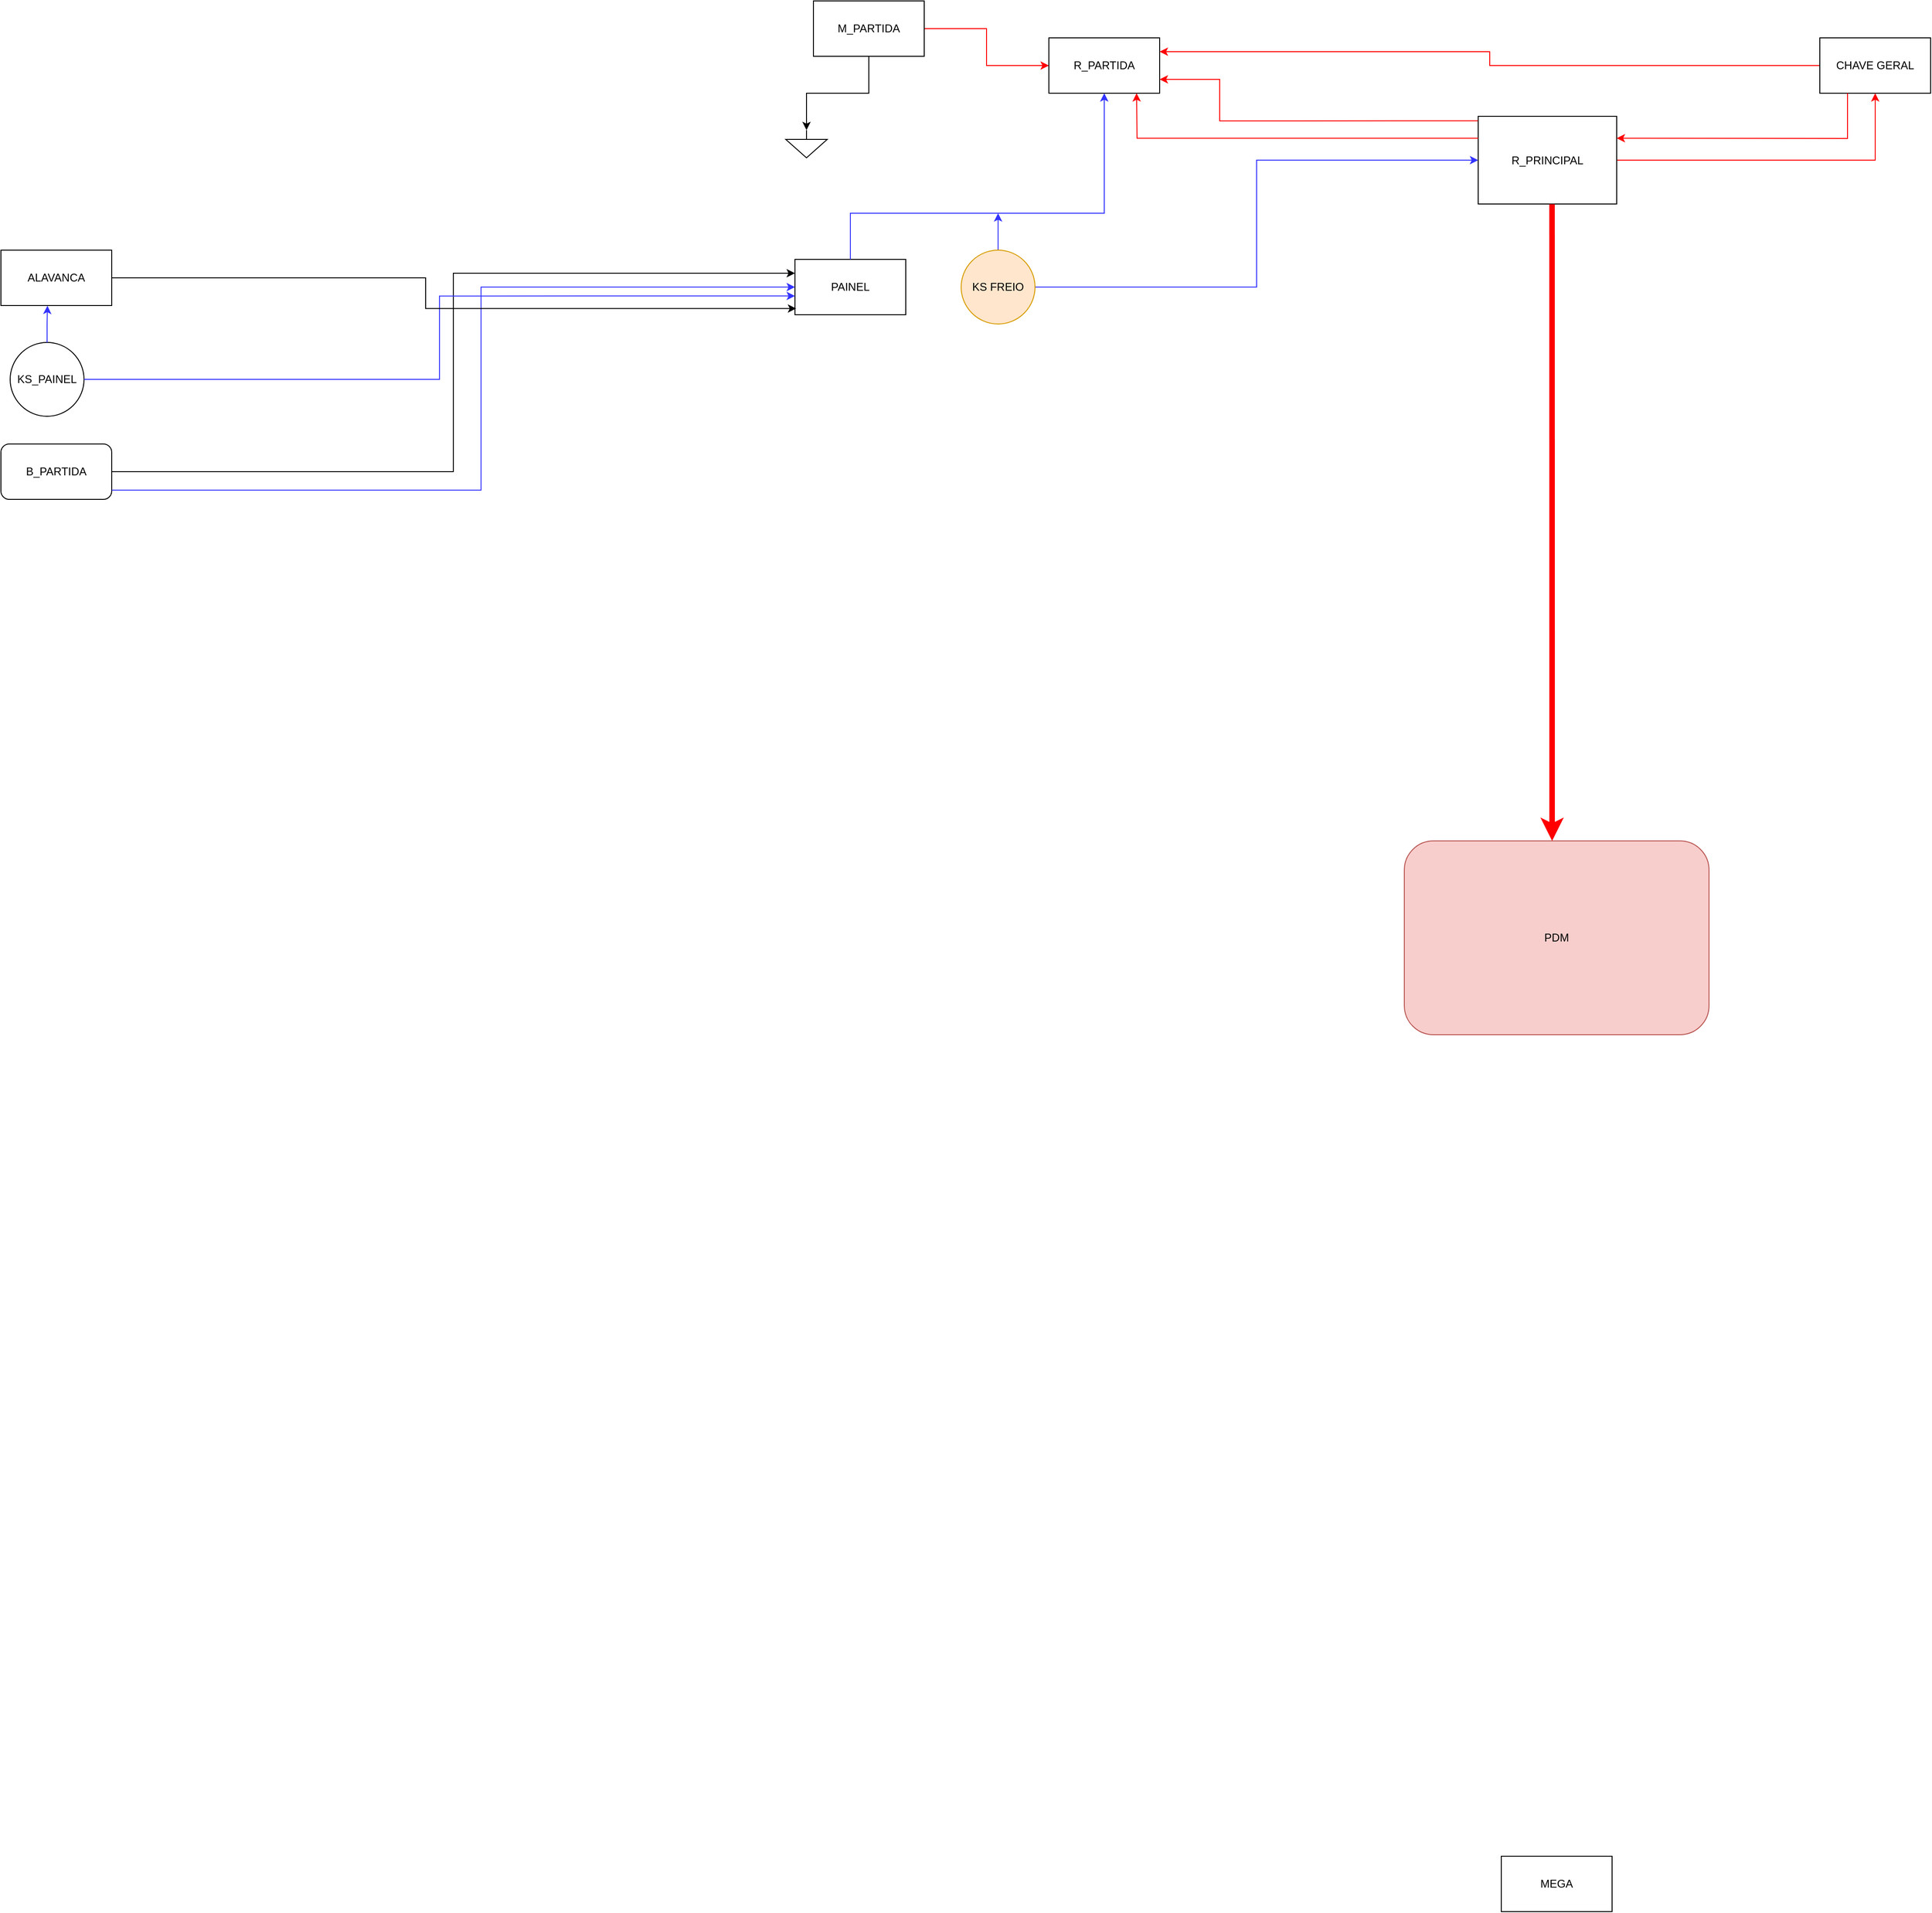 <mxfile version="25.0.3">
  <diagram name="Page-1" id="UuQA1Ld9MNjJxdOxv1tu">
    <mxGraphModel dx="1839" dy="514" grid="1" gridSize="10" guides="1" tooltips="1" connect="1" arrows="1" fold="1" page="1" pageScale="1" pageWidth="850" pageHeight="1100" math="0" shadow="0">
      <root>
        <mxCell id="0" />
        <mxCell id="1" parent="0" />
        <mxCell id="WDQ58JpOzV6km5oKxnGy-1" value="MEGA" style="rounded=0;whiteSpace=wrap;html=1;" parent="1" vertex="1">
          <mxGeometry x="795" y="2080" width="120" height="60" as="geometry" />
        </mxCell>
        <mxCell id="WDQ58JpOzV6km5oKxnGy-2" value="PDM" style="rounded=1;whiteSpace=wrap;html=1;fillColor=#f8cecc;strokeColor=#b85450;" parent="1" vertex="1">
          <mxGeometry x="690" y="980" width="330" height="210" as="geometry" />
        </mxCell>
        <mxCell id="WDQ58JpOzV6km5oKxnGy-5" style="edgeStyle=orthogonalEdgeStyle;rounded=0;orthogonalLoop=1;jettySize=auto;html=1;strokeColor=#FF0000;" parent="1" source="WDQ58JpOzV6km5oKxnGy-3" target="WDQ58JpOzV6km5oKxnGy-4" edge="1">
          <mxGeometry relative="1" as="geometry" />
        </mxCell>
        <mxCell id="WDQ58JpOzV6km5oKxnGy-3" value="M_PARTIDA" style="rounded=0;whiteSpace=wrap;html=1;" parent="1" vertex="1">
          <mxGeometry x="50" y="70" width="120" height="60" as="geometry" />
        </mxCell>
        <mxCell id="WDQ58JpOzV6km5oKxnGy-4" value="R_PARTIDA" style="rounded=0;whiteSpace=wrap;html=1;" parent="1" vertex="1">
          <mxGeometry x="305" y="110" width="120" height="60" as="geometry" />
        </mxCell>
        <mxCell id="WDQ58JpOzV6km5oKxnGy-6" value="" style="pointerEvents=1;verticalLabelPosition=bottom;shadow=0;dashed=0;align=center;html=1;verticalAlign=top;shape=mxgraph.electrical.signal_sources.signal_ground;" parent="1" vertex="1">
          <mxGeometry x="20" y="210" width="45" height="30" as="geometry" />
        </mxCell>
        <mxCell id="WDQ58JpOzV6km5oKxnGy-7" style="edgeStyle=orthogonalEdgeStyle;rounded=0;orthogonalLoop=1;jettySize=auto;html=1;entryX=0.5;entryY=0;entryDx=0;entryDy=0;entryPerimeter=0;" parent="1" source="WDQ58JpOzV6km5oKxnGy-3" target="WDQ58JpOzV6km5oKxnGy-6" edge="1">
          <mxGeometry relative="1" as="geometry" />
        </mxCell>
        <mxCell id="WDQ58JpOzV6km5oKxnGy-9" style="edgeStyle=orthogonalEdgeStyle;rounded=0;orthogonalLoop=1;jettySize=auto;html=1;entryX=1;entryY=0.25;entryDx=0;entryDy=0;strokeColor=#FF0000;" parent="1" source="WDQ58JpOzV6km5oKxnGy-8" target="WDQ58JpOzV6km5oKxnGy-4" edge="1">
          <mxGeometry relative="1" as="geometry" />
        </mxCell>
        <mxCell id="WDQ58JpOzV6km5oKxnGy-8" value="CHAVE GERAL" style="rounded=0;whiteSpace=wrap;html=1;" parent="1" vertex="1">
          <mxGeometry x="1140" y="110" width="120" height="60" as="geometry" />
        </mxCell>
        <mxCell id="WDQ58JpOzV6km5oKxnGy-10" value="PAINEL" style="rounded=0;whiteSpace=wrap;html=1;" parent="1" vertex="1">
          <mxGeometry x="30" y="350" width="120" height="60" as="geometry" />
        </mxCell>
        <mxCell id="WDQ58JpOzV6km5oKxnGy-16" style="edgeStyle=orthogonalEdgeStyle;rounded=0;orthogonalLoop=1;jettySize=auto;html=1;strokeColor=#3333FF;" parent="1" source="WDQ58JpOzV6km5oKxnGy-12" edge="1">
          <mxGeometry relative="1" as="geometry">
            <mxPoint x="250" y="300" as="targetPoint" />
          </mxGeometry>
        </mxCell>
        <mxCell id="WDQ58JpOzV6km5oKxnGy-21" style="edgeStyle=orthogonalEdgeStyle;rounded=0;orthogonalLoop=1;jettySize=auto;html=1;entryX=0;entryY=0.5;entryDx=0;entryDy=0;strokeColor=#3333FF;" parent="1" source="WDQ58JpOzV6km5oKxnGy-12" target="WDQ58JpOzV6km5oKxnGy-17" edge="1">
          <mxGeometry relative="1" as="geometry" />
        </mxCell>
        <mxCell id="WDQ58JpOzV6km5oKxnGy-12" value="KS FREIO" style="ellipse;whiteSpace=wrap;html=1;fillColor=#ffe6cc;strokeColor=#d79b00;" parent="1" vertex="1">
          <mxGeometry x="210" y="340" width="80" height="80" as="geometry" />
        </mxCell>
        <mxCell id="WDQ58JpOzV6km5oKxnGy-15" value="" style="endArrow=classic;html=1;rounded=0;exitX=0.5;exitY=0;exitDx=0;exitDy=0;entryX=0.5;entryY=1;entryDx=0;entryDy=0;strokeColor=#3333FF;" parent="1" source="WDQ58JpOzV6km5oKxnGy-10" target="WDQ58JpOzV6km5oKxnGy-4" edge="1">
          <mxGeometry width="50" height="50" relative="1" as="geometry">
            <mxPoint x="610" y="210" as="sourcePoint" />
            <mxPoint x="660" y="160" as="targetPoint" />
            <Array as="points">
              <mxPoint x="90" y="300" />
              <mxPoint x="365" y="300" />
            </Array>
          </mxGeometry>
        </mxCell>
        <mxCell id="WDQ58JpOzV6km5oKxnGy-22" style="edgeStyle=orthogonalEdgeStyle;rounded=0;orthogonalLoop=1;jettySize=auto;html=1;entryX=0.5;entryY=1;entryDx=0;entryDy=0;strokeColor=#FF0000;" parent="1" source="WDQ58JpOzV6km5oKxnGy-17" target="WDQ58JpOzV6km5oKxnGy-8" edge="1">
          <mxGeometry relative="1" as="geometry" />
        </mxCell>
        <mxCell id="WDQ58JpOzV6km5oKxnGy-17" value="R_PRINCIPAL" style="rounded=0;whiteSpace=wrap;html=1;" parent="1" vertex="1">
          <mxGeometry x="770" y="195" width="150" height="95" as="geometry" />
        </mxCell>
        <mxCell id="WDQ58JpOzV6km5oKxnGy-18" style="edgeStyle=orthogonalEdgeStyle;rounded=0;orthogonalLoop=1;jettySize=auto;html=1;strokeColor=#FF0000;exitX=0;exitY=0.25;exitDx=0;exitDy=0;" parent="1" source="WDQ58JpOzV6km5oKxnGy-17" edge="1">
          <mxGeometry relative="1" as="geometry">
            <mxPoint x="400" y="170" as="targetPoint" />
          </mxGeometry>
        </mxCell>
        <mxCell id="WDQ58JpOzV6km5oKxnGy-20" value="" style="endArrow=classic;html=1;rounded=0;exitX=0.25;exitY=1;exitDx=0;exitDy=0;entryX=1;entryY=0.25;entryDx=0;entryDy=0;strokeColor=#FF0000;" parent="1" source="WDQ58JpOzV6km5oKxnGy-8" target="WDQ58JpOzV6km5oKxnGy-17" edge="1">
          <mxGeometry width="50" height="50" relative="1" as="geometry">
            <mxPoint x="610" y="310" as="sourcePoint" />
            <mxPoint x="660" y="260" as="targetPoint" />
            <Array as="points">
              <mxPoint x="1170" y="219" />
            </Array>
          </mxGeometry>
        </mxCell>
        <mxCell id="WDQ58JpOzV6km5oKxnGy-25" value="" style="endArrow=classic;html=1;rounded=0;exitX=-0.002;exitY=0.051;exitDx=0;exitDy=0;entryX=1;entryY=0.75;entryDx=0;entryDy=0;exitPerimeter=0;strokeColor=#FF0000;" parent="1" source="WDQ58JpOzV6km5oKxnGy-17" target="WDQ58JpOzV6km5oKxnGy-4" edge="1">
          <mxGeometry width="50" height="50" relative="1" as="geometry">
            <mxPoint x="610" y="310" as="sourcePoint" />
            <mxPoint x="660" y="260" as="targetPoint" />
            <Array as="points">
              <mxPoint x="490" y="200" />
              <mxPoint x="490" y="155" />
            </Array>
          </mxGeometry>
        </mxCell>
        <mxCell id="WDQ58JpOzV6km5oKxnGy-26" value="" style="endArrow=classic;html=1;rounded=0;exitX=0.533;exitY=1.003;exitDx=0;exitDy=0;exitPerimeter=0;entryX=0.485;entryY=0;entryDx=0;entryDy=0;entryPerimeter=0;strokeWidth=6;strokeColor=#FF0000;" parent="1" source="WDQ58JpOzV6km5oKxnGy-17" target="WDQ58JpOzV6km5oKxnGy-2" edge="1">
          <mxGeometry width="50" height="50" relative="1" as="geometry">
            <mxPoint x="870" y="410" as="sourcePoint" />
            <mxPoint x="850" y="520" as="targetPoint" />
          </mxGeometry>
        </mxCell>
        <mxCell id="vufEk6eHOgB_xnrC6HmV-2" style="edgeStyle=orthogonalEdgeStyle;rounded=0;orthogonalLoop=1;jettySize=auto;html=1;entryX=0;entryY=0.25;entryDx=0;entryDy=0;" edge="1" parent="1" source="vufEk6eHOgB_xnrC6HmV-1" target="WDQ58JpOzV6km5oKxnGy-10">
          <mxGeometry relative="1" as="geometry" />
        </mxCell>
        <mxCell id="vufEk6eHOgB_xnrC6HmV-1" value="B_PARTIDA" style="rounded=1;whiteSpace=wrap;html=1;" vertex="1" parent="1">
          <mxGeometry x="-830" y="550" width="120" height="60" as="geometry" />
        </mxCell>
        <mxCell id="vufEk6eHOgB_xnrC6HmV-4" value="" style="endArrow=classic;html=1;rounded=0;exitX=1.001;exitY=0.834;exitDx=0;exitDy=0;entryX=0;entryY=0.5;entryDx=0;entryDy=0;exitPerimeter=0;strokeColor=#3333FF;" edge="1" parent="1" source="vufEk6eHOgB_xnrC6HmV-1" target="WDQ58JpOzV6km5oKxnGy-10">
          <mxGeometry width="50" height="50" relative="1" as="geometry">
            <mxPoint x="-280" y="510" as="sourcePoint" />
            <mxPoint x="-230" y="460" as="targetPoint" />
            <Array as="points">
              <mxPoint x="-310" y="600" />
              <mxPoint x="-310" y="380" />
            </Array>
          </mxGeometry>
        </mxCell>
        <mxCell id="vufEk6eHOgB_xnrC6HmV-5" value="KS_PAINEL" style="ellipse;whiteSpace=wrap;html=1;aspect=fixed;" vertex="1" parent="1">
          <mxGeometry x="-820" y="440" width="80" height="80" as="geometry" />
        </mxCell>
        <mxCell id="vufEk6eHOgB_xnrC6HmV-6" value="ALAVANCA" style="rounded=0;whiteSpace=wrap;html=1;" vertex="1" parent="1">
          <mxGeometry x="-830" y="340" width="120" height="60" as="geometry" />
        </mxCell>
        <mxCell id="vufEk6eHOgB_xnrC6HmV-7" style="edgeStyle=orthogonalEdgeStyle;rounded=0;orthogonalLoop=1;jettySize=auto;html=1;entryX=0.42;entryY=1.004;entryDx=0;entryDy=0;entryPerimeter=0;strokeColor=#3333FF;" edge="1" parent="1" source="vufEk6eHOgB_xnrC6HmV-5" target="vufEk6eHOgB_xnrC6HmV-6">
          <mxGeometry relative="1" as="geometry" />
        </mxCell>
        <mxCell id="vufEk6eHOgB_xnrC6HmV-8" style="edgeStyle=orthogonalEdgeStyle;rounded=0;orthogonalLoop=1;jettySize=auto;html=1;entryX=0;entryY=0.661;entryDx=0;entryDy=0;entryPerimeter=0;strokeColor=#3333FF;" edge="1" parent="1" source="vufEk6eHOgB_xnrC6HmV-5" target="WDQ58JpOzV6km5oKxnGy-10">
          <mxGeometry relative="1" as="geometry" />
        </mxCell>
        <mxCell id="vufEk6eHOgB_xnrC6HmV-10" style="edgeStyle=orthogonalEdgeStyle;rounded=0;orthogonalLoop=1;jettySize=auto;html=1;entryX=0.011;entryY=0.887;entryDx=0;entryDy=0;entryPerimeter=0;" edge="1" parent="1" source="vufEk6eHOgB_xnrC6HmV-6" target="WDQ58JpOzV6km5oKxnGy-10">
          <mxGeometry relative="1" as="geometry">
            <Array as="points">
              <mxPoint x="-370" y="370" />
              <mxPoint x="-370" y="403" />
            </Array>
          </mxGeometry>
        </mxCell>
      </root>
    </mxGraphModel>
  </diagram>
</mxfile>

